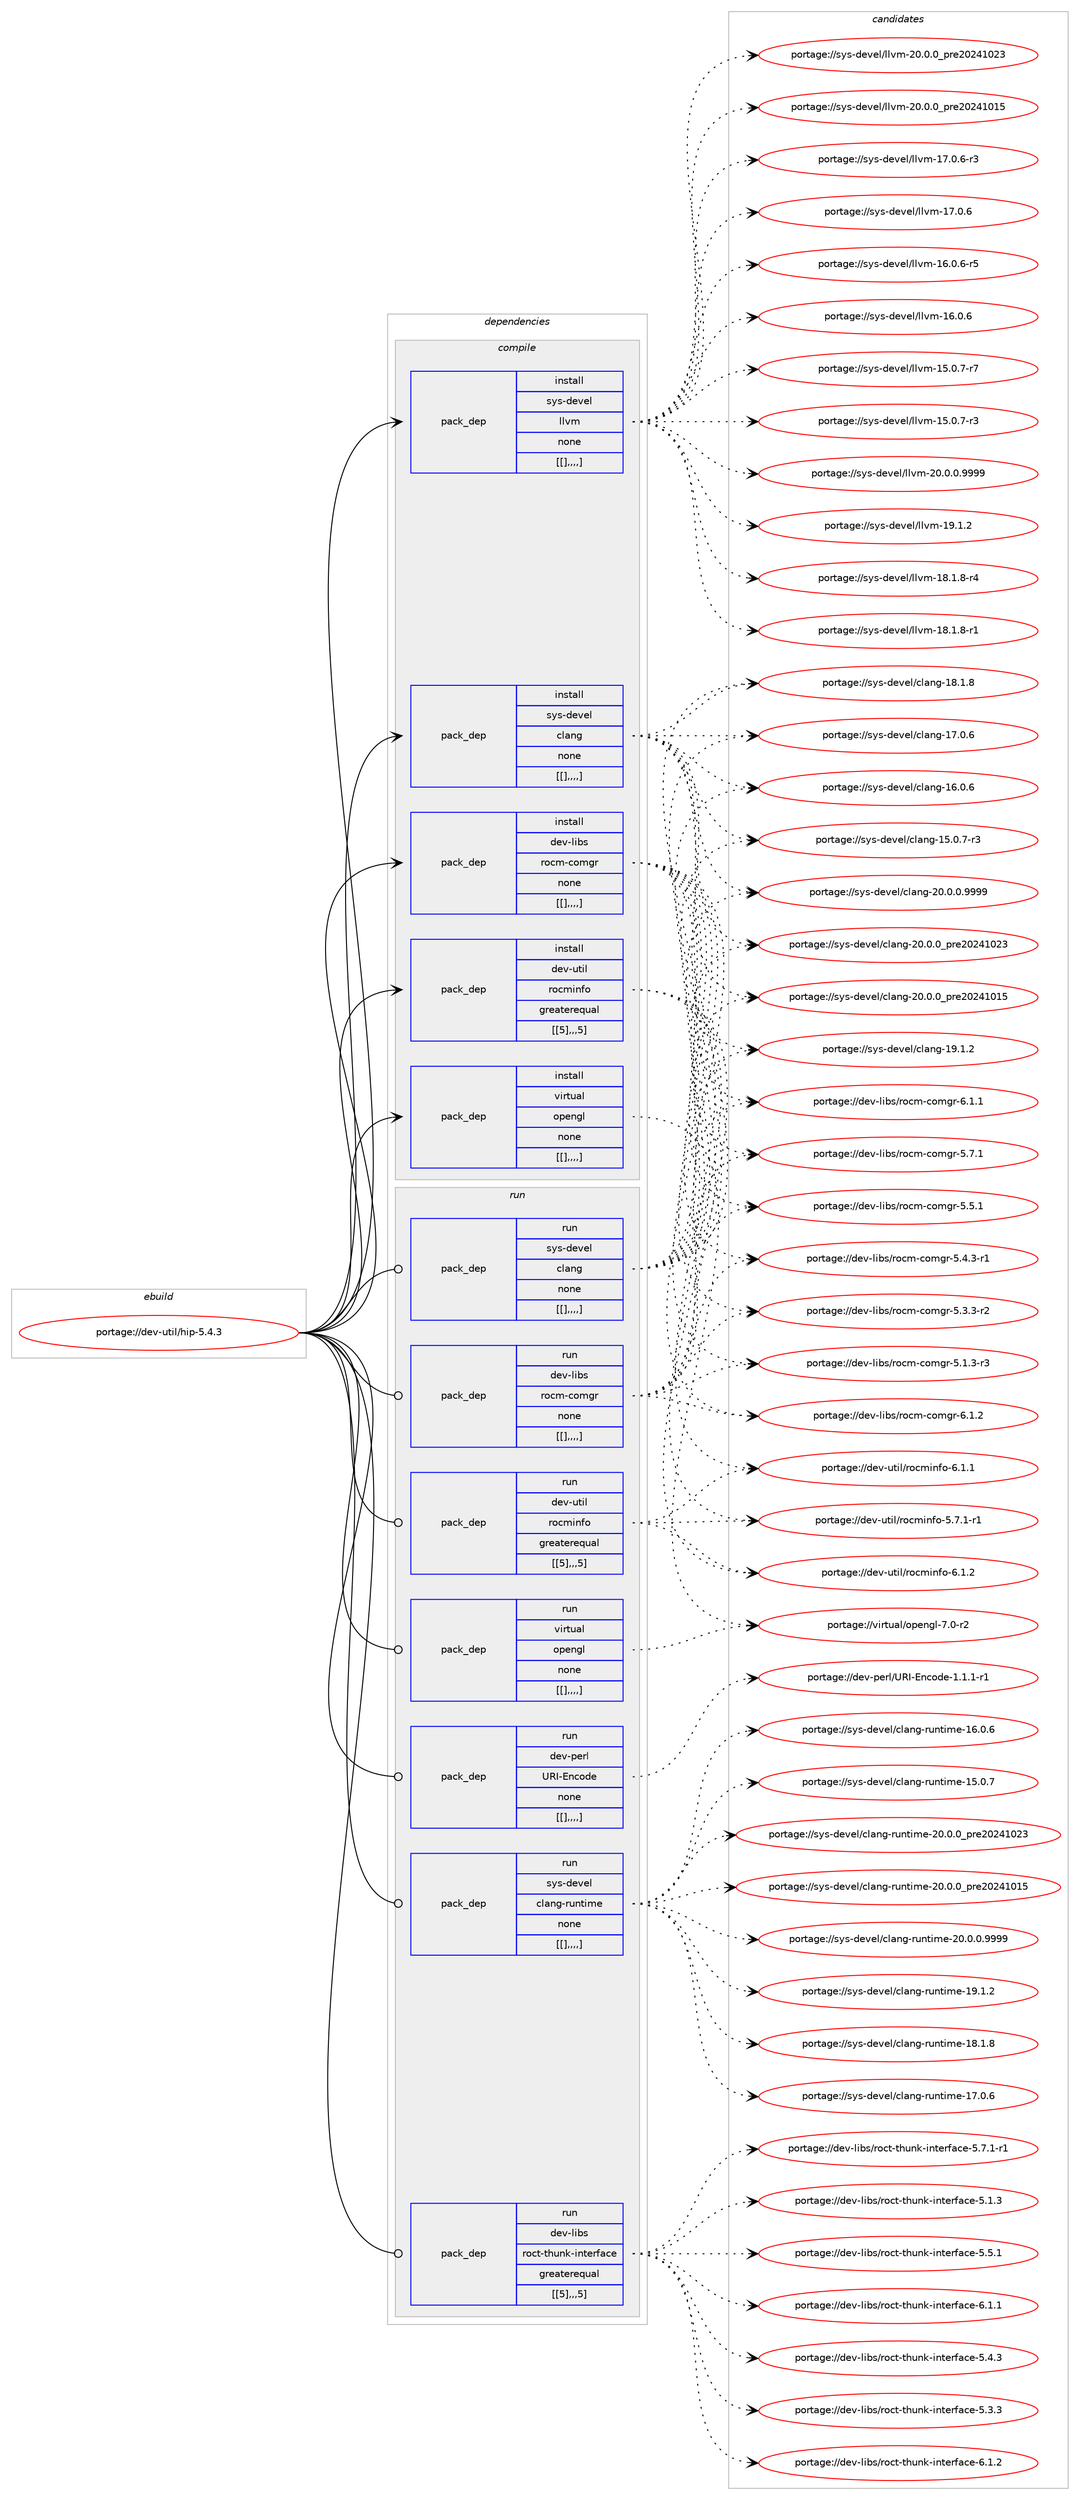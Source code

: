 digraph prolog {

# *************
# Graph options
# *************

newrank=true;
concentrate=true;
compound=true;
graph [rankdir=LR,fontname=Helvetica,fontsize=10,ranksep=1.5];#, ranksep=2.5, nodesep=0.2];
edge  [arrowhead=vee];
node  [fontname=Helvetica,fontsize=10];

# **********
# The ebuild
# **********

subgraph cluster_leftcol {
color=gray;
label=<<i>ebuild</i>>;
id [label="portage://dev-util/hip-5.4.3", color=red, width=4, href="../dev-util/hip-5.4.3.svg"];
}

# ****************
# The dependencies
# ****************

subgraph cluster_midcol {
color=gray;
label=<<i>dependencies</i>>;
subgraph cluster_compile {
fillcolor="#eeeeee";
style=filled;
label=<<i>compile</i>>;
subgraph pack160377 {
dependency227241 [label=<<TABLE BORDER="0" CELLBORDER="1" CELLSPACING="0" CELLPADDING="4" WIDTH="220"><TR><TD ROWSPAN="6" CELLPADDING="30">pack_dep</TD></TR><TR><TD WIDTH="110">install</TD></TR><TR><TD>dev-libs</TD></TR><TR><TD>rocm-comgr</TD></TR><TR><TD>none</TD></TR><TR><TD>[[],,,,]</TD></TR></TABLE>>, shape=none, color=blue];
}
id:e -> dependency227241:w [weight=20,style="solid",arrowhead="vee"];
subgraph pack160379 {
dependency227247 [label=<<TABLE BORDER="0" CELLBORDER="1" CELLSPACING="0" CELLPADDING="4" WIDTH="220"><TR><TD ROWSPAN="6" CELLPADDING="30">pack_dep</TD></TR><TR><TD WIDTH="110">install</TD></TR><TR><TD>dev-util</TD></TR><TR><TD>rocminfo</TD></TR><TR><TD>greaterequal</TD></TR><TR><TD>[[5],,,5]</TD></TR></TABLE>>, shape=none, color=blue];
}
id:e -> dependency227247:w [weight=20,style="solid",arrowhead="vee"];
subgraph pack160381 {
dependency227351 [label=<<TABLE BORDER="0" CELLBORDER="1" CELLSPACING="0" CELLPADDING="4" WIDTH="220"><TR><TD ROWSPAN="6" CELLPADDING="30">pack_dep</TD></TR><TR><TD WIDTH="110">install</TD></TR><TR><TD>sys-devel</TD></TR><TR><TD>clang</TD></TR><TR><TD>none</TD></TR><TR><TD>[[],,,,]</TD></TR></TABLE>>, shape=none, color=blue];
}
id:e -> dependency227351:w [weight=20,style="solid",arrowhead="vee"];
subgraph pack160468 {
dependency227370 [label=<<TABLE BORDER="0" CELLBORDER="1" CELLSPACING="0" CELLPADDING="4" WIDTH="220"><TR><TD ROWSPAN="6" CELLPADDING="30">pack_dep</TD></TR><TR><TD WIDTH="110">install</TD></TR><TR><TD>virtual</TD></TR><TR><TD>opengl</TD></TR><TR><TD>none</TD></TR><TR><TD>[[],,,,]</TD></TR></TABLE>>, shape=none, color=blue];
}
id:e -> dependency227370:w [weight=20,style="solid",arrowhead="vee"];
subgraph pack160540 {
dependency227452 [label=<<TABLE BORDER="0" CELLBORDER="1" CELLSPACING="0" CELLPADDING="4" WIDTH="220"><TR><TD ROWSPAN="6" CELLPADDING="30">pack_dep</TD></TR><TR><TD WIDTH="110">install</TD></TR><TR><TD>sys-devel</TD></TR><TR><TD>llvm</TD></TR><TR><TD>none</TD></TR><TR><TD>[[],,,,]</TD></TR></TABLE>>, shape=none, color=blue];
}
id:e -> dependency227452:w [weight=20,style="solid",arrowhead="vee"];
}
subgraph cluster_compileandrun {
fillcolor="#eeeeee";
style=filled;
label=<<i>compile and run</i>>;
}
subgraph cluster_run {
fillcolor="#eeeeee";
style=filled;
label=<<i>run</i>>;
subgraph pack160556 {
dependency227480 [label=<<TABLE BORDER="0" CELLBORDER="1" CELLSPACING="0" CELLPADDING="4" WIDTH="220"><TR><TD ROWSPAN="6" CELLPADDING="30">pack_dep</TD></TR><TR><TD WIDTH="110">run</TD></TR><TR><TD>dev-libs</TD></TR><TR><TD>rocm-comgr</TD></TR><TR><TD>none</TD></TR><TR><TD>[[],,,,]</TD></TR></TABLE>>, shape=none, color=blue];
}
id:e -> dependency227480:w [weight=20,style="solid",arrowhead="odot"];
subgraph pack160560 {
dependency227485 [label=<<TABLE BORDER="0" CELLBORDER="1" CELLSPACING="0" CELLPADDING="4" WIDTH="220"><TR><TD ROWSPAN="6" CELLPADDING="30">pack_dep</TD></TR><TR><TD WIDTH="110">run</TD></TR><TR><TD>dev-libs</TD></TR><TR><TD>roct-thunk-interface</TD></TR><TR><TD>greaterequal</TD></TR><TR><TD>[[5],,,5]</TD></TR></TABLE>>, shape=none, color=blue];
}
id:e -> dependency227485:w [weight=20,style="solid",arrowhead="odot"];
subgraph pack160576 {
dependency227510 [label=<<TABLE BORDER="0" CELLBORDER="1" CELLSPACING="0" CELLPADDING="4" WIDTH="220"><TR><TD ROWSPAN="6" CELLPADDING="30">pack_dep</TD></TR><TR><TD WIDTH="110">run</TD></TR><TR><TD>dev-perl</TD></TR><TR><TD>URI-Encode</TD></TR><TR><TD>none</TD></TR><TR><TD>[[],,,,]</TD></TR></TABLE>>, shape=none, color=blue];
}
id:e -> dependency227510:w [weight=20,style="solid",arrowhead="odot"];
subgraph pack160587 {
dependency227560 [label=<<TABLE BORDER="0" CELLBORDER="1" CELLSPACING="0" CELLPADDING="4" WIDTH="220"><TR><TD ROWSPAN="6" CELLPADDING="30">pack_dep</TD></TR><TR><TD WIDTH="110">run</TD></TR><TR><TD>dev-util</TD></TR><TR><TD>rocminfo</TD></TR><TR><TD>greaterequal</TD></TR><TR><TD>[[5],,,5]</TD></TR></TABLE>>, shape=none, color=blue];
}
id:e -> dependency227560:w [weight=20,style="solid",arrowhead="odot"];
subgraph pack160631 {
dependency227573 [label=<<TABLE BORDER="0" CELLBORDER="1" CELLSPACING="0" CELLPADDING="4" WIDTH="220"><TR><TD ROWSPAN="6" CELLPADDING="30">pack_dep</TD></TR><TR><TD WIDTH="110">run</TD></TR><TR><TD>sys-devel</TD></TR><TR><TD>clang</TD></TR><TR><TD>none</TD></TR><TR><TD>[[],,,,]</TD></TR></TABLE>>, shape=none, color=blue];
}
id:e -> dependency227573:w [weight=20,style="solid",arrowhead="odot"];
subgraph pack160640 {
dependency227586 [label=<<TABLE BORDER="0" CELLBORDER="1" CELLSPACING="0" CELLPADDING="4" WIDTH="220"><TR><TD ROWSPAN="6" CELLPADDING="30">pack_dep</TD></TR><TR><TD WIDTH="110">run</TD></TR><TR><TD>sys-devel</TD></TR><TR><TD>clang-runtime</TD></TR><TR><TD>none</TD></TR><TR><TD>[[],,,,]</TD></TR></TABLE>>, shape=none, color=blue];
}
id:e -> dependency227586:w [weight=20,style="solid",arrowhead="odot"];
subgraph pack160648 {
dependency227636 [label=<<TABLE BORDER="0" CELLBORDER="1" CELLSPACING="0" CELLPADDING="4" WIDTH="220"><TR><TD ROWSPAN="6" CELLPADDING="30">pack_dep</TD></TR><TR><TD WIDTH="110">run</TD></TR><TR><TD>virtual</TD></TR><TR><TD>opengl</TD></TR><TR><TD>none</TD></TR><TR><TD>[[],,,,]</TD></TR></TABLE>>, shape=none, color=blue];
}
id:e -> dependency227636:w [weight=20,style="solid",arrowhead="odot"];
}
}

# **************
# The candidates
# **************

subgraph cluster_choices {
rank=same;
color=gray;
label=<<i>candidates</i>>;

subgraph choice160136 {
color=black;
nodesep=1;
choice100101118451081059811547114111991094599111109103114455446494650 [label="portage://dev-libs/rocm-comgr-6.1.2", color=red, width=4,href="../dev-libs/rocm-comgr-6.1.2.svg"];
choice100101118451081059811547114111991094599111109103114455446494649 [label="portage://dev-libs/rocm-comgr-6.1.1", color=red, width=4,href="../dev-libs/rocm-comgr-6.1.1.svg"];
choice100101118451081059811547114111991094599111109103114455346554649 [label="portage://dev-libs/rocm-comgr-5.7.1", color=red, width=4,href="../dev-libs/rocm-comgr-5.7.1.svg"];
choice100101118451081059811547114111991094599111109103114455346534649 [label="portage://dev-libs/rocm-comgr-5.5.1", color=red, width=4,href="../dev-libs/rocm-comgr-5.5.1.svg"];
choice1001011184510810598115471141119910945991111091031144553465246514511449 [label="portage://dev-libs/rocm-comgr-5.4.3-r1", color=red, width=4,href="../dev-libs/rocm-comgr-5.4.3-r1.svg"];
choice1001011184510810598115471141119910945991111091031144553465146514511450 [label="portage://dev-libs/rocm-comgr-5.3.3-r2", color=red, width=4,href="../dev-libs/rocm-comgr-5.3.3-r2.svg"];
choice1001011184510810598115471141119910945991111091031144553464946514511451 [label="portage://dev-libs/rocm-comgr-5.1.3-r3", color=red, width=4,href="../dev-libs/rocm-comgr-5.1.3-r3.svg"];
dependency227241:e -> choice100101118451081059811547114111991094599111109103114455446494650:w [style=dotted,weight="100"];
dependency227241:e -> choice100101118451081059811547114111991094599111109103114455446494649:w [style=dotted,weight="100"];
dependency227241:e -> choice100101118451081059811547114111991094599111109103114455346554649:w [style=dotted,weight="100"];
dependency227241:e -> choice100101118451081059811547114111991094599111109103114455346534649:w [style=dotted,weight="100"];
dependency227241:e -> choice1001011184510810598115471141119910945991111091031144553465246514511449:w [style=dotted,weight="100"];
dependency227241:e -> choice1001011184510810598115471141119910945991111091031144553465146514511450:w [style=dotted,weight="100"];
dependency227241:e -> choice1001011184510810598115471141119910945991111091031144553464946514511451:w [style=dotted,weight="100"];
}
subgraph choice160159 {
color=black;
nodesep=1;
choice100101118451171161051084711411199109105110102111455446494650 [label="portage://dev-util/rocminfo-6.1.2", color=red, width=4,href="../dev-util/rocminfo-6.1.2.svg"];
choice100101118451171161051084711411199109105110102111455446494649 [label="portage://dev-util/rocminfo-6.1.1", color=red, width=4,href="../dev-util/rocminfo-6.1.1.svg"];
choice1001011184511711610510847114111991091051101021114553465546494511449 [label="portage://dev-util/rocminfo-5.7.1-r1", color=red, width=4,href="../dev-util/rocminfo-5.7.1-r1.svg"];
dependency227247:e -> choice100101118451171161051084711411199109105110102111455446494650:w [style=dotted,weight="100"];
dependency227247:e -> choice100101118451171161051084711411199109105110102111455446494649:w [style=dotted,weight="100"];
dependency227247:e -> choice1001011184511711610510847114111991091051101021114553465546494511449:w [style=dotted,weight="100"];
}
subgraph choice160163 {
color=black;
nodesep=1;
choice11512111545100101118101108479910897110103455048464846484657575757 [label="portage://sys-devel/clang-20.0.0.9999", color=red, width=4,href="../sys-devel/clang-20.0.0.9999.svg"];
choice1151211154510010111810110847991089711010345504846484648951121141015048505249485051 [label="portage://sys-devel/clang-20.0.0_pre20241023", color=red, width=4,href="../sys-devel/clang-20.0.0_pre20241023.svg"];
choice1151211154510010111810110847991089711010345504846484648951121141015048505249484953 [label="portage://sys-devel/clang-20.0.0_pre20241015", color=red, width=4,href="../sys-devel/clang-20.0.0_pre20241015.svg"];
choice1151211154510010111810110847991089711010345495746494650 [label="portage://sys-devel/clang-19.1.2", color=red, width=4,href="../sys-devel/clang-19.1.2.svg"];
choice1151211154510010111810110847991089711010345495646494656 [label="portage://sys-devel/clang-18.1.8", color=red, width=4,href="../sys-devel/clang-18.1.8.svg"];
choice1151211154510010111810110847991089711010345495546484654 [label="portage://sys-devel/clang-17.0.6", color=red, width=4,href="../sys-devel/clang-17.0.6.svg"];
choice1151211154510010111810110847991089711010345495446484654 [label="portage://sys-devel/clang-16.0.6", color=red, width=4,href="../sys-devel/clang-16.0.6.svg"];
choice11512111545100101118101108479910897110103454953464846554511451 [label="portage://sys-devel/clang-15.0.7-r3", color=red, width=4,href="../sys-devel/clang-15.0.7-r3.svg"];
dependency227351:e -> choice11512111545100101118101108479910897110103455048464846484657575757:w [style=dotted,weight="100"];
dependency227351:e -> choice1151211154510010111810110847991089711010345504846484648951121141015048505249485051:w [style=dotted,weight="100"];
dependency227351:e -> choice1151211154510010111810110847991089711010345504846484648951121141015048505249484953:w [style=dotted,weight="100"];
dependency227351:e -> choice1151211154510010111810110847991089711010345495746494650:w [style=dotted,weight="100"];
dependency227351:e -> choice1151211154510010111810110847991089711010345495646494656:w [style=dotted,weight="100"];
dependency227351:e -> choice1151211154510010111810110847991089711010345495546484654:w [style=dotted,weight="100"];
dependency227351:e -> choice1151211154510010111810110847991089711010345495446484654:w [style=dotted,weight="100"];
dependency227351:e -> choice11512111545100101118101108479910897110103454953464846554511451:w [style=dotted,weight="100"];
}
subgraph choice160166 {
color=black;
nodesep=1;
choice1181051141161179710847111112101110103108455546484511450 [label="portage://virtual/opengl-7.0-r2", color=red, width=4,href="../virtual/opengl-7.0-r2.svg"];
dependency227370:e -> choice1181051141161179710847111112101110103108455546484511450:w [style=dotted,weight="100"];
}
subgraph choice160185 {
color=black;
nodesep=1;
choice1151211154510010111810110847108108118109455048464846484657575757 [label="portage://sys-devel/llvm-20.0.0.9999", color=red, width=4,href="../sys-devel/llvm-20.0.0.9999.svg"];
choice115121115451001011181011084710810811810945504846484648951121141015048505249485051 [label="portage://sys-devel/llvm-20.0.0_pre20241023", color=red, width=4,href="../sys-devel/llvm-20.0.0_pre20241023.svg"];
choice115121115451001011181011084710810811810945504846484648951121141015048505249484953 [label="portage://sys-devel/llvm-20.0.0_pre20241015", color=red, width=4,href="../sys-devel/llvm-20.0.0_pre20241015.svg"];
choice115121115451001011181011084710810811810945495746494650 [label="portage://sys-devel/llvm-19.1.2", color=red, width=4,href="../sys-devel/llvm-19.1.2.svg"];
choice1151211154510010111810110847108108118109454956464946564511452 [label="portage://sys-devel/llvm-18.1.8-r4", color=red, width=4,href="../sys-devel/llvm-18.1.8-r4.svg"];
choice1151211154510010111810110847108108118109454956464946564511449 [label="portage://sys-devel/llvm-18.1.8-r1", color=red, width=4,href="../sys-devel/llvm-18.1.8-r1.svg"];
choice1151211154510010111810110847108108118109454955464846544511451 [label="portage://sys-devel/llvm-17.0.6-r3", color=red, width=4,href="../sys-devel/llvm-17.0.6-r3.svg"];
choice115121115451001011181011084710810811810945495546484654 [label="portage://sys-devel/llvm-17.0.6", color=red, width=4,href="../sys-devel/llvm-17.0.6.svg"];
choice1151211154510010111810110847108108118109454954464846544511453 [label="portage://sys-devel/llvm-16.0.6-r5", color=red, width=4,href="../sys-devel/llvm-16.0.6-r5.svg"];
choice115121115451001011181011084710810811810945495446484654 [label="portage://sys-devel/llvm-16.0.6", color=red, width=4,href="../sys-devel/llvm-16.0.6.svg"];
choice1151211154510010111810110847108108118109454953464846554511455 [label="portage://sys-devel/llvm-15.0.7-r7", color=red, width=4,href="../sys-devel/llvm-15.0.7-r7.svg"];
choice1151211154510010111810110847108108118109454953464846554511451 [label="portage://sys-devel/llvm-15.0.7-r3", color=red, width=4,href="../sys-devel/llvm-15.0.7-r3.svg"];
dependency227452:e -> choice1151211154510010111810110847108108118109455048464846484657575757:w [style=dotted,weight="100"];
dependency227452:e -> choice115121115451001011181011084710810811810945504846484648951121141015048505249485051:w [style=dotted,weight="100"];
dependency227452:e -> choice115121115451001011181011084710810811810945504846484648951121141015048505249484953:w [style=dotted,weight="100"];
dependency227452:e -> choice115121115451001011181011084710810811810945495746494650:w [style=dotted,weight="100"];
dependency227452:e -> choice1151211154510010111810110847108108118109454956464946564511452:w [style=dotted,weight="100"];
dependency227452:e -> choice1151211154510010111810110847108108118109454956464946564511449:w [style=dotted,weight="100"];
dependency227452:e -> choice1151211154510010111810110847108108118109454955464846544511451:w [style=dotted,weight="100"];
dependency227452:e -> choice115121115451001011181011084710810811810945495546484654:w [style=dotted,weight="100"];
dependency227452:e -> choice1151211154510010111810110847108108118109454954464846544511453:w [style=dotted,weight="100"];
dependency227452:e -> choice115121115451001011181011084710810811810945495446484654:w [style=dotted,weight="100"];
dependency227452:e -> choice1151211154510010111810110847108108118109454953464846554511455:w [style=dotted,weight="100"];
dependency227452:e -> choice1151211154510010111810110847108108118109454953464846554511451:w [style=dotted,weight="100"];
}
subgraph choice160205 {
color=black;
nodesep=1;
choice100101118451081059811547114111991094599111109103114455446494650 [label="portage://dev-libs/rocm-comgr-6.1.2", color=red, width=4,href="../dev-libs/rocm-comgr-6.1.2.svg"];
choice100101118451081059811547114111991094599111109103114455446494649 [label="portage://dev-libs/rocm-comgr-6.1.1", color=red, width=4,href="../dev-libs/rocm-comgr-6.1.1.svg"];
choice100101118451081059811547114111991094599111109103114455346554649 [label="portage://dev-libs/rocm-comgr-5.7.1", color=red, width=4,href="../dev-libs/rocm-comgr-5.7.1.svg"];
choice100101118451081059811547114111991094599111109103114455346534649 [label="portage://dev-libs/rocm-comgr-5.5.1", color=red, width=4,href="../dev-libs/rocm-comgr-5.5.1.svg"];
choice1001011184510810598115471141119910945991111091031144553465246514511449 [label="portage://dev-libs/rocm-comgr-5.4.3-r1", color=red, width=4,href="../dev-libs/rocm-comgr-5.4.3-r1.svg"];
choice1001011184510810598115471141119910945991111091031144553465146514511450 [label="portage://dev-libs/rocm-comgr-5.3.3-r2", color=red, width=4,href="../dev-libs/rocm-comgr-5.3.3-r2.svg"];
choice1001011184510810598115471141119910945991111091031144553464946514511451 [label="portage://dev-libs/rocm-comgr-5.1.3-r3", color=red, width=4,href="../dev-libs/rocm-comgr-5.1.3-r3.svg"];
dependency227480:e -> choice100101118451081059811547114111991094599111109103114455446494650:w [style=dotted,weight="100"];
dependency227480:e -> choice100101118451081059811547114111991094599111109103114455446494649:w [style=dotted,weight="100"];
dependency227480:e -> choice100101118451081059811547114111991094599111109103114455346554649:w [style=dotted,weight="100"];
dependency227480:e -> choice100101118451081059811547114111991094599111109103114455346534649:w [style=dotted,weight="100"];
dependency227480:e -> choice1001011184510810598115471141119910945991111091031144553465246514511449:w [style=dotted,weight="100"];
dependency227480:e -> choice1001011184510810598115471141119910945991111091031144553465146514511450:w [style=dotted,weight="100"];
dependency227480:e -> choice1001011184510810598115471141119910945991111091031144553464946514511451:w [style=dotted,weight="100"];
}
subgraph choice160211 {
color=black;
nodesep=1;
choice1001011184510810598115471141119911645116104117110107451051101161011141029799101455446494650 [label="portage://dev-libs/roct-thunk-interface-6.1.2", color=red, width=4,href="../dev-libs/roct-thunk-interface-6.1.2.svg"];
choice1001011184510810598115471141119911645116104117110107451051101161011141029799101455446494649 [label="portage://dev-libs/roct-thunk-interface-6.1.1", color=red, width=4,href="../dev-libs/roct-thunk-interface-6.1.1.svg"];
choice10010111845108105981154711411199116451161041171101074510511011610111410297991014553465546494511449 [label="portage://dev-libs/roct-thunk-interface-5.7.1-r1", color=red, width=4,href="../dev-libs/roct-thunk-interface-5.7.1-r1.svg"];
choice1001011184510810598115471141119911645116104117110107451051101161011141029799101455346534649 [label="portage://dev-libs/roct-thunk-interface-5.5.1", color=red, width=4,href="../dev-libs/roct-thunk-interface-5.5.1.svg"];
choice1001011184510810598115471141119911645116104117110107451051101161011141029799101455346524651 [label="portage://dev-libs/roct-thunk-interface-5.4.3", color=red, width=4,href="../dev-libs/roct-thunk-interface-5.4.3.svg"];
choice1001011184510810598115471141119911645116104117110107451051101161011141029799101455346514651 [label="portage://dev-libs/roct-thunk-interface-5.3.3", color=red, width=4,href="../dev-libs/roct-thunk-interface-5.3.3.svg"];
choice1001011184510810598115471141119911645116104117110107451051101161011141029799101455346494651 [label="portage://dev-libs/roct-thunk-interface-5.1.3", color=red, width=4,href="../dev-libs/roct-thunk-interface-5.1.3.svg"];
dependency227485:e -> choice1001011184510810598115471141119911645116104117110107451051101161011141029799101455446494650:w [style=dotted,weight="100"];
dependency227485:e -> choice1001011184510810598115471141119911645116104117110107451051101161011141029799101455446494649:w [style=dotted,weight="100"];
dependency227485:e -> choice10010111845108105981154711411199116451161041171101074510511011610111410297991014553465546494511449:w [style=dotted,weight="100"];
dependency227485:e -> choice1001011184510810598115471141119911645116104117110107451051101161011141029799101455346534649:w [style=dotted,weight="100"];
dependency227485:e -> choice1001011184510810598115471141119911645116104117110107451051101161011141029799101455346524651:w [style=dotted,weight="100"];
dependency227485:e -> choice1001011184510810598115471141119911645116104117110107451051101161011141029799101455346514651:w [style=dotted,weight="100"];
dependency227485:e -> choice1001011184510810598115471141119911645116104117110107451051101161011141029799101455346494651:w [style=dotted,weight="100"];
}
subgraph choice160214 {
color=black;
nodesep=1;
choice10010111845112101114108478582734569110991111001014549464946494511449 [label="portage://dev-perl/URI-Encode-1.1.1-r1", color=red, width=4,href="../dev-perl/URI-Encode-1.1.1-r1.svg"];
dependency227510:e -> choice10010111845112101114108478582734569110991111001014549464946494511449:w [style=dotted,weight="100"];
}
subgraph choice160228 {
color=black;
nodesep=1;
choice100101118451171161051084711411199109105110102111455446494650 [label="portage://dev-util/rocminfo-6.1.2", color=red, width=4,href="../dev-util/rocminfo-6.1.2.svg"];
choice100101118451171161051084711411199109105110102111455446494649 [label="portage://dev-util/rocminfo-6.1.1", color=red, width=4,href="../dev-util/rocminfo-6.1.1.svg"];
choice1001011184511711610510847114111991091051101021114553465546494511449 [label="portage://dev-util/rocminfo-5.7.1-r1", color=red, width=4,href="../dev-util/rocminfo-5.7.1-r1.svg"];
dependency227560:e -> choice100101118451171161051084711411199109105110102111455446494650:w [style=dotted,weight="100"];
dependency227560:e -> choice100101118451171161051084711411199109105110102111455446494649:w [style=dotted,weight="100"];
dependency227560:e -> choice1001011184511711610510847114111991091051101021114553465546494511449:w [style=dotted,weight="100"];
}
subgraph choice160245 {
color=black;
nodesep=1;
choice11512111545100101118101108479910897110103455048464846484657575757 [label="portage://sys-devel/clang-20.0.0.9999", color=red, width=4,href="../sys-devel/clang-20.0.0.9999.svg"];
choice1151211154510010111810110847991089711010345504846484648951121141015048505249485051 [label="portage://sys-devel/clang-20.0.0_pre20241023", color=red, width=4,href="../sys-devel/clang-20.0.0_pre20241023.svg"];
choice1151211154510010111810110847991089711010345504846484648951121141015048505249484953 [label="portage://sys-devel/clang-20.0.0_pre20241015", color=red, width=4,href="../sys-devel/clang-20.0.0_pre20241015.svg"];
choice1151211154510010111810110847991089711010345495746494650 [label="portage://sys-devel/clang-19.1.2", color=red, width=4,href="../sys-devel/clang-19.1.2.svg"];
choice1151211154510010111810110847991089711010345495646494656 [label="portage://sys-devel/clang-18.1.8", color=red, width=4,href="../sys-devel/clang-18.1.8.svg"];
choice1151211154510010111810110847991089711010345495546484654 [label="portage://sys-devel/clang-17.0.6", color=red, width=4,href="../sys-devel/clang-17.0.6.svg"];
choice1151211154510010111810110847991089711010345495446484654 [label="portage://sys-devel/clang-16.0.6", color=red, width=4,href="../sys-devel/clang-16.0.6.svg"];
choice11512111545100101118101108479910897110103454953464846554511451 [label="portage://sys-devel/clang-15.0.7-r3", color=red, width=4,href="../sys-devel/clang-15.0.7-r3.svg"];
dependency227573:e -> choice11512111545100101118101108479910897110103455048464846484657575757:w [style=dotted,weight="100"];
dependency227573:e -> choice1151211154510010111810110847991089711010345504846484648951121141015048505249485051:w [style=dotted,weight="100"];
dependency227573:e -> choice1151211154510010111810110847991089711010345504846484648951121141015048505249484953:w [style=dotted,weight="100"];
dependency227573:e -> choice1151211154510010111810110847991089711010345495746494650:w [style=dotted,weight="100"];
dependency227573:e -> choice1151211154510010111810110847991089711010345495646494656:w [style=dotted,weight="100"];
dependency227573:e -> choice1151211154510010111810110847991089711010345495546484654:w [style=dotted,weight="100"];
dependency227573:e -> choice1151211154510010111810110847991089711010345495446484654:w [style=dotted,weight="100"];
dependency227573:e -> choice11512111545100101118101108479910897110103454953464846554511451:w [style=dotted,weight="100"];
}
subgraph choice160253 {
color=black;
nodesep=1;
choice1151211154510010111810110847991089711010345114117110116105109101455048464846484657575757 [label="portage://sys-devel/clang-runtime-20.0.0.9999", color=red, width=4,href="../sys-devel/clang-runtime-20.0.0.9999.svg"];
choice115121115451001011181011084799108971101034511411711011610510910145504846484648951121141015048505249485051 [label="portage://sys-devel/clang-runtime-20.0.0_pre20241023", color=red, width=4,href="../sys-devel/clang-runtime-20.0.0_pre20241023.svg"];
choice115121115451001011181011084799108971101034511411711011610510910145504846484648951121141015048505249484953 [label="portage://sys-devel/clang-runtime-20.0.0_pre20241015", color=red, width=4,href="../sys-devel/clang-runtime-20.0.0_pre20241015.svg"];
choice115121115451001011181011084799108971101034511411711011610510910145495746494650 [label="portage://sys-devel/clang-runtime-19.1.2", color=red, width=4,href="../sys-devel/clang-runtime-19.1.2.svg"];
choice115121115451001011181011084799108971101034511411711011610510910145495646494656 [label="portage://sys-devel/clang-runtime-18.1.8", color=red, width=4,href="../sys-devel/clang-runtime-18.1.8.svg"];
choice115121115451001011181011084799108971101034511411711011610510910145495546484654 [label="portage://sys-devel/clang-runtime-17.0.6", color=red, width=4,href="../sys-devel/clang-runtime-17.0.6.svg"];
choice115121115451001011181011084799108971101034511411711011610510910145495446484654 [label="portage://sys-devel/clang-runtime-16.0.6", color=red, width=4,href="../sys-devel/clang-runtime-16.0.6.svg"];
choice115121115451001011181011084799108971101034511411711011610510910145495346484655 [label="portage://sys-devel/clang-runtime-15.0.7", color=red, width=4,href="../sys-devel/clang-runtime-15.0.7.svg"];
dependency227586:e -> choice1151211154510010111810110847991089711010345114117110116105109101455048464846484657575757:w [style=dotted,weight="100"];
dependency227586:e -> choice115121115451001011181011084799108971101034511411711011610510910145504846484648951121141015048505249485051:w [style=dotted,weight="100"];
dependency227586:e -> choice115121115451001011181011084799108971101034511411711011610510910145504846484648951121141015048505249484953:w [style=dotted,weight="100"];
dependency227586:e -> choice115121115451001011181011084799108971101034511411711011610510910145495746494650:w [style=dotted,weight="100"];
dependency227586:e -> choice115121115451001011181011084799108971101034511411711011610510910145495646494656:w [style=dotted,weight="100"];
dependency227586:e -> choice115121115451001011181011084799108971101034511411711011610510910145495546484654:w [style=dotted,weight="100"];
dependency227586:e -> choice115121115451001011181011084799108971101034511411711011610510910145495446484654:w [style=dotted,weight="100"];
dependency227586:e -> choice115121115451001011181011084799108971101034511411711011610510910145495346484655:w [style=dotted,weight="100"];
}
subgraph choice160288 {
color=black;
nodesep=1;
choice1181051141161179710847111112101110103108455546484511450 [label="portage://virtual/opengl-7.0-r2", color=red, width=4,href="../virtual/opengl-7.0-r2.svg"];
dependency227636:e -> choice1181051141161179710847111112101110103108455546484511450:w [style=dotted,weight="100"];
}
}

}
